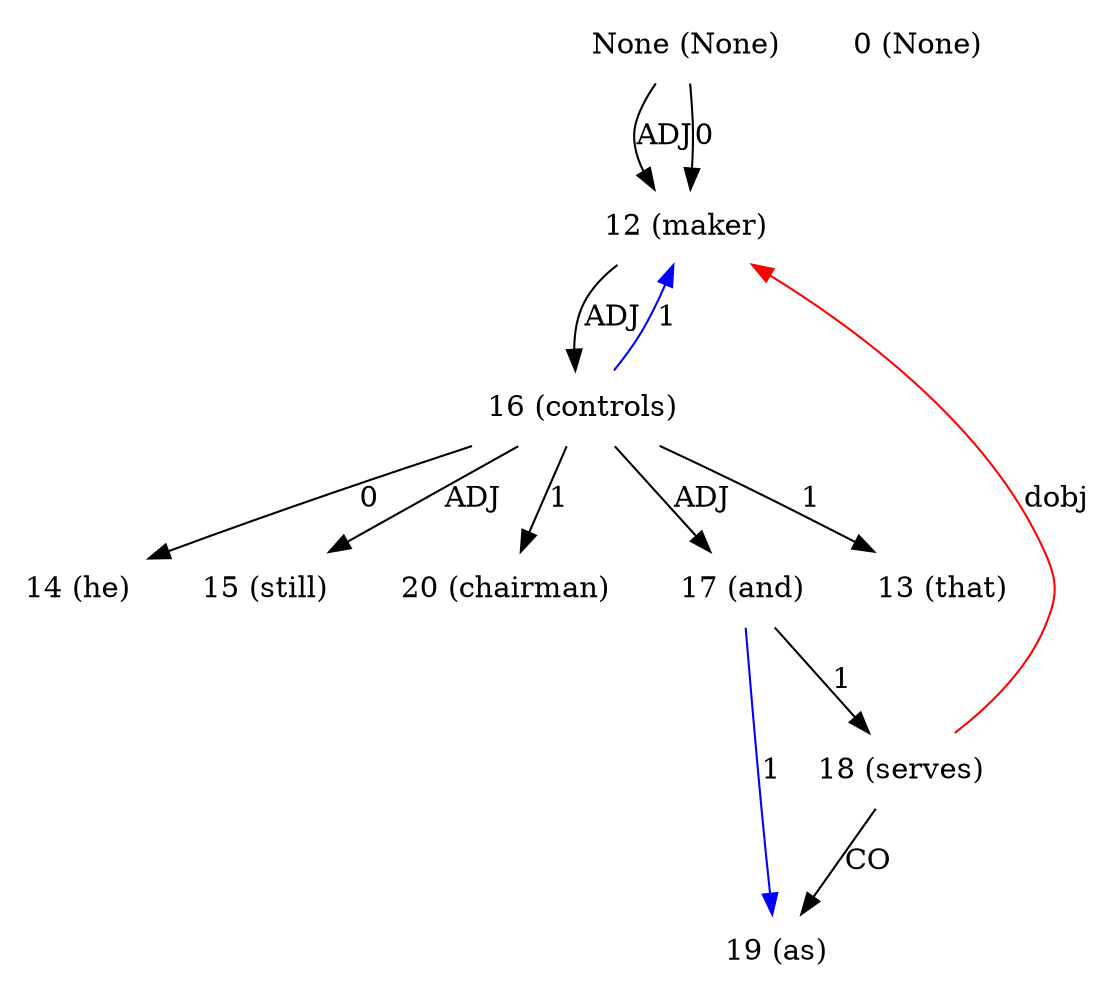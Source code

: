 digraph G{
edge [dir=forward]
node [shape=plaintext]

None [label="None (None)"]
None -> 12 [label="ADJ"]
None [label="None (None)"]
None -> 12 [label="0"]
0 [label="0 (None)"]
12 [label="12 (maker)"]
12 -> 16 [label="ADJ"]
18 -> 12 [label="dobj", color="red"]
13 [label="13 (that)"]
14 [label="14 (he)"]
15 [label="15 (still)"]
16 [label="16 (controls)"]
16 -> 13 [label="1"]
16 -> 20 [label="1"]
16 -> 12 [label="1", color="blue"]
16 -> 14 [label="0"]
16 -> 15 [label="ADJ"]
16 -> 17 [label="ADJ"]
17 [label="17 (and)"]
17 -> 18 [label="1"]
17 -> 19 [label="1", color="blue"]
18 [label="18 (serves)"]
18 -> 19 [label="CO"]
19 [label="19 (as)"]
20 [label="20 (chairman)"]
}
